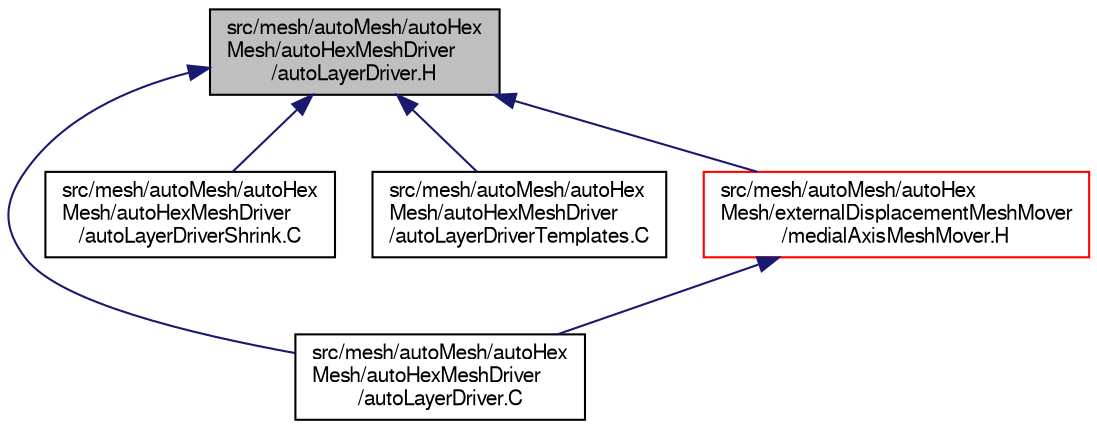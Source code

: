digraph "src/mesh/autoMesh/autoHexMesh/autoHexMeshDriver/autoLayerDriver.H"
{
  bgcolor="transparent";
  edge [fontname="FreeSans",fontsize="10",labelfontname="FreeSans",labelfontsize="10"];
  node [fontname="FreeSans",fontsize="10",shape=record];
  Node212 [label="src/mesh/autoMesh/autoHex\lMesh/autoHexMeshDriver\l/autoLayerDriver.H",height=0.2,width=0.4,color="black", fillcolor="grey75", style="filled", fontcolor="black"];
  Node212 -> Node213 [dir="back",color="midnightblue",fontsize="10",style="solid",fontname="FreeSans"];
  Node213 [label="src/mesh/autoMesh/autoHex\lMesh/autoHexMeshDriver\l/autoLayerDriver.C",height=0.2,width=0.4,color="black",URL="$a06833.html",tooltip="All to do with adding cell layers. "];
  Node212 -> Node214 [dir="back",color="midnightblue",fontsize="10",style="solid",fontname="FreeSans"];
  Node214 [label="src/mesh/autoMesh/autoHex\lMesh/autoHexMeshDriver\l/autoLayerDriverShrink.C",height=0.2,width=0.4,color="black",URL="$a06839.html",tooltip="Shrinking mesh (part of adding cell layers) "];
  Node212 -> Node215 [dir="back",color="midnightblue",fontsize="10",style="solid",fontname="FreeSans"];
  Node215 [label="src/mesh/autoMesh/autoHex\lMesh/autoHexMeshDriver\l/autoLayerDriverTemplates.C",height=0.2,width=0.4,color="black",URL="$a06842.html"];
  Node212 -> Node216 [dir="back",color="midnightblue",fontsize="10",style="solid",fontname="FreeSans"];
  Node216 [label="src/mesh/autoMesh/autoHex\lMesh/externalDisplacementMeshMover\l/medialAxisMeshMover.H",height=0.2,width=0.4,color="red",URL="$a06902.html"];
  Node216 -> Node213 [dir="back",color="midnightblue",fontsize="10",style="solid",fontname="FreeSans"];
}
